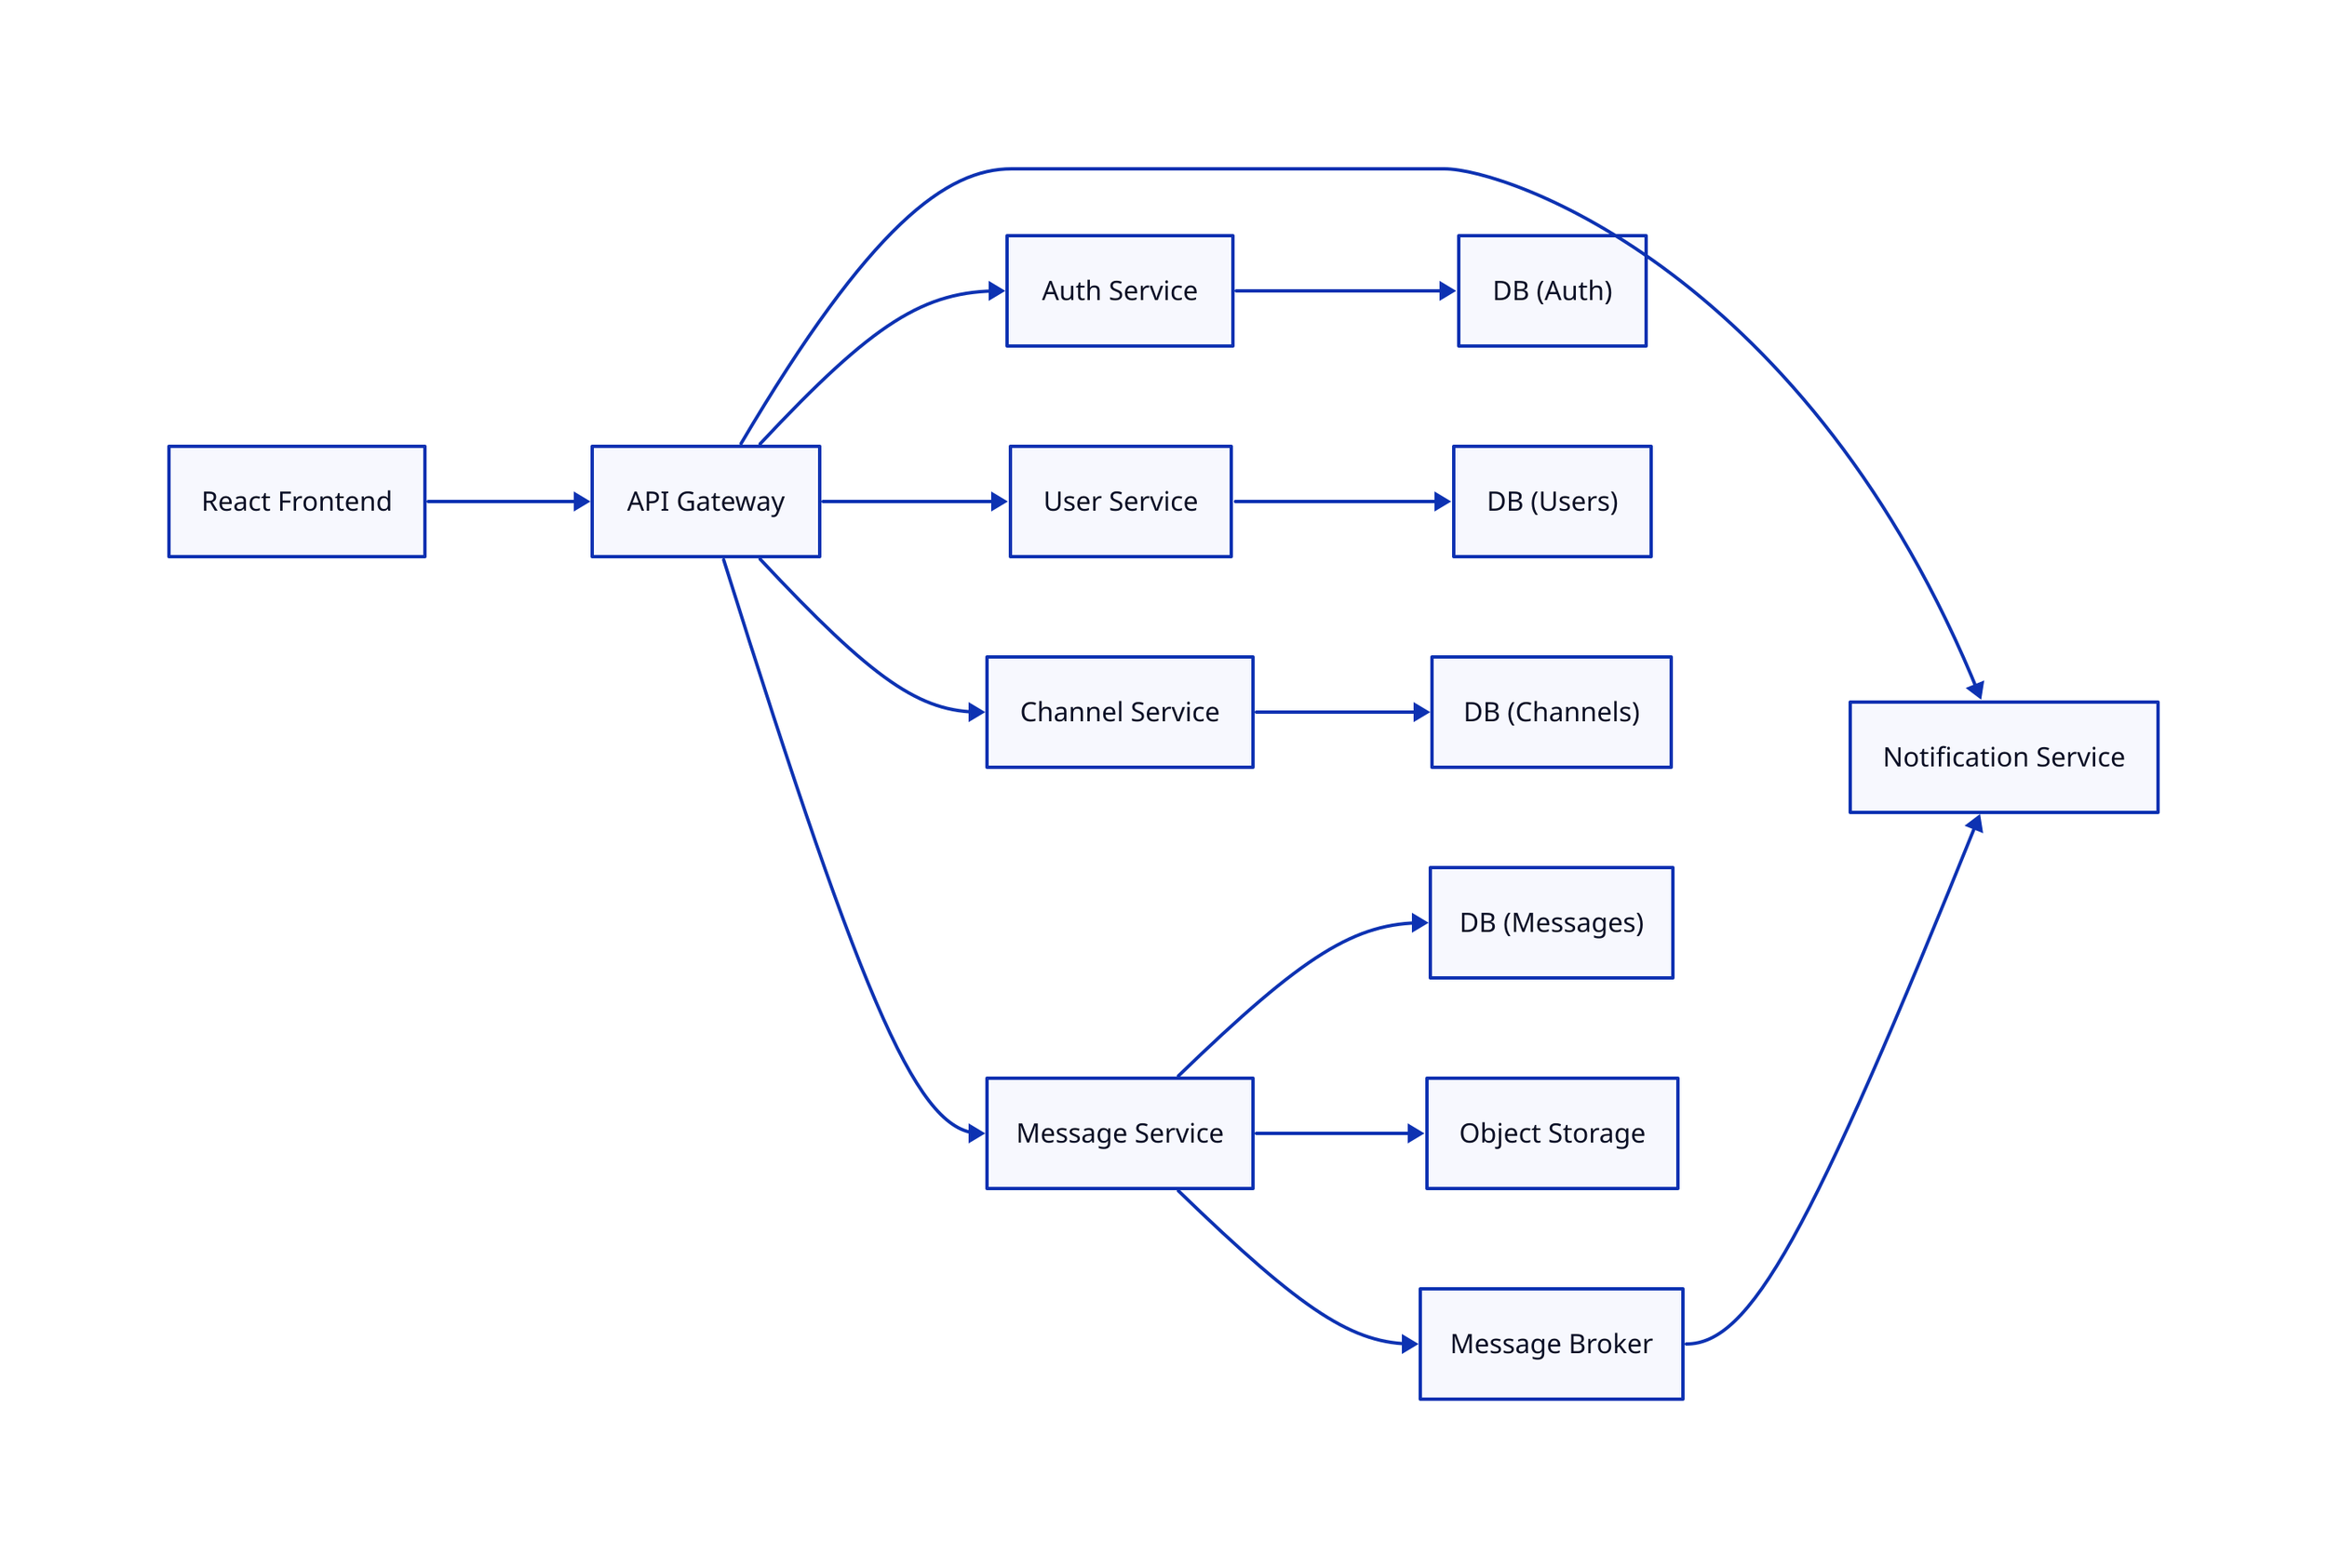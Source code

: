 direction: right

Frontend: "React Frontend"
APIGateway: "API Gateway"
Auth: "Auth Service"
Users: "User Service"
Channels: "Channel Service"
Messages: "Message Service"
Notifications: "Notification Service"
Broker: "Message Broker"
DBAuth: "DB (Auth)"
DBUsers: "DB (Users)"
DBChannels: "DB (Channels)"
DBMessages: "DB (Messages)"
Storage: "Object Storage"

Frontend -> APIGateway
APIGateway -> Auth
APIGateway -> Users
APIGateway -> Channels
APIGateway -> Messages
APIGateway -> Notifications

Auth -> DBAuth
Users -> DBUsers
Channels -> DBChannels
Messages -> DBMessages

Messages -> Broker
Broker -> Notifications

Messages -> Storage
